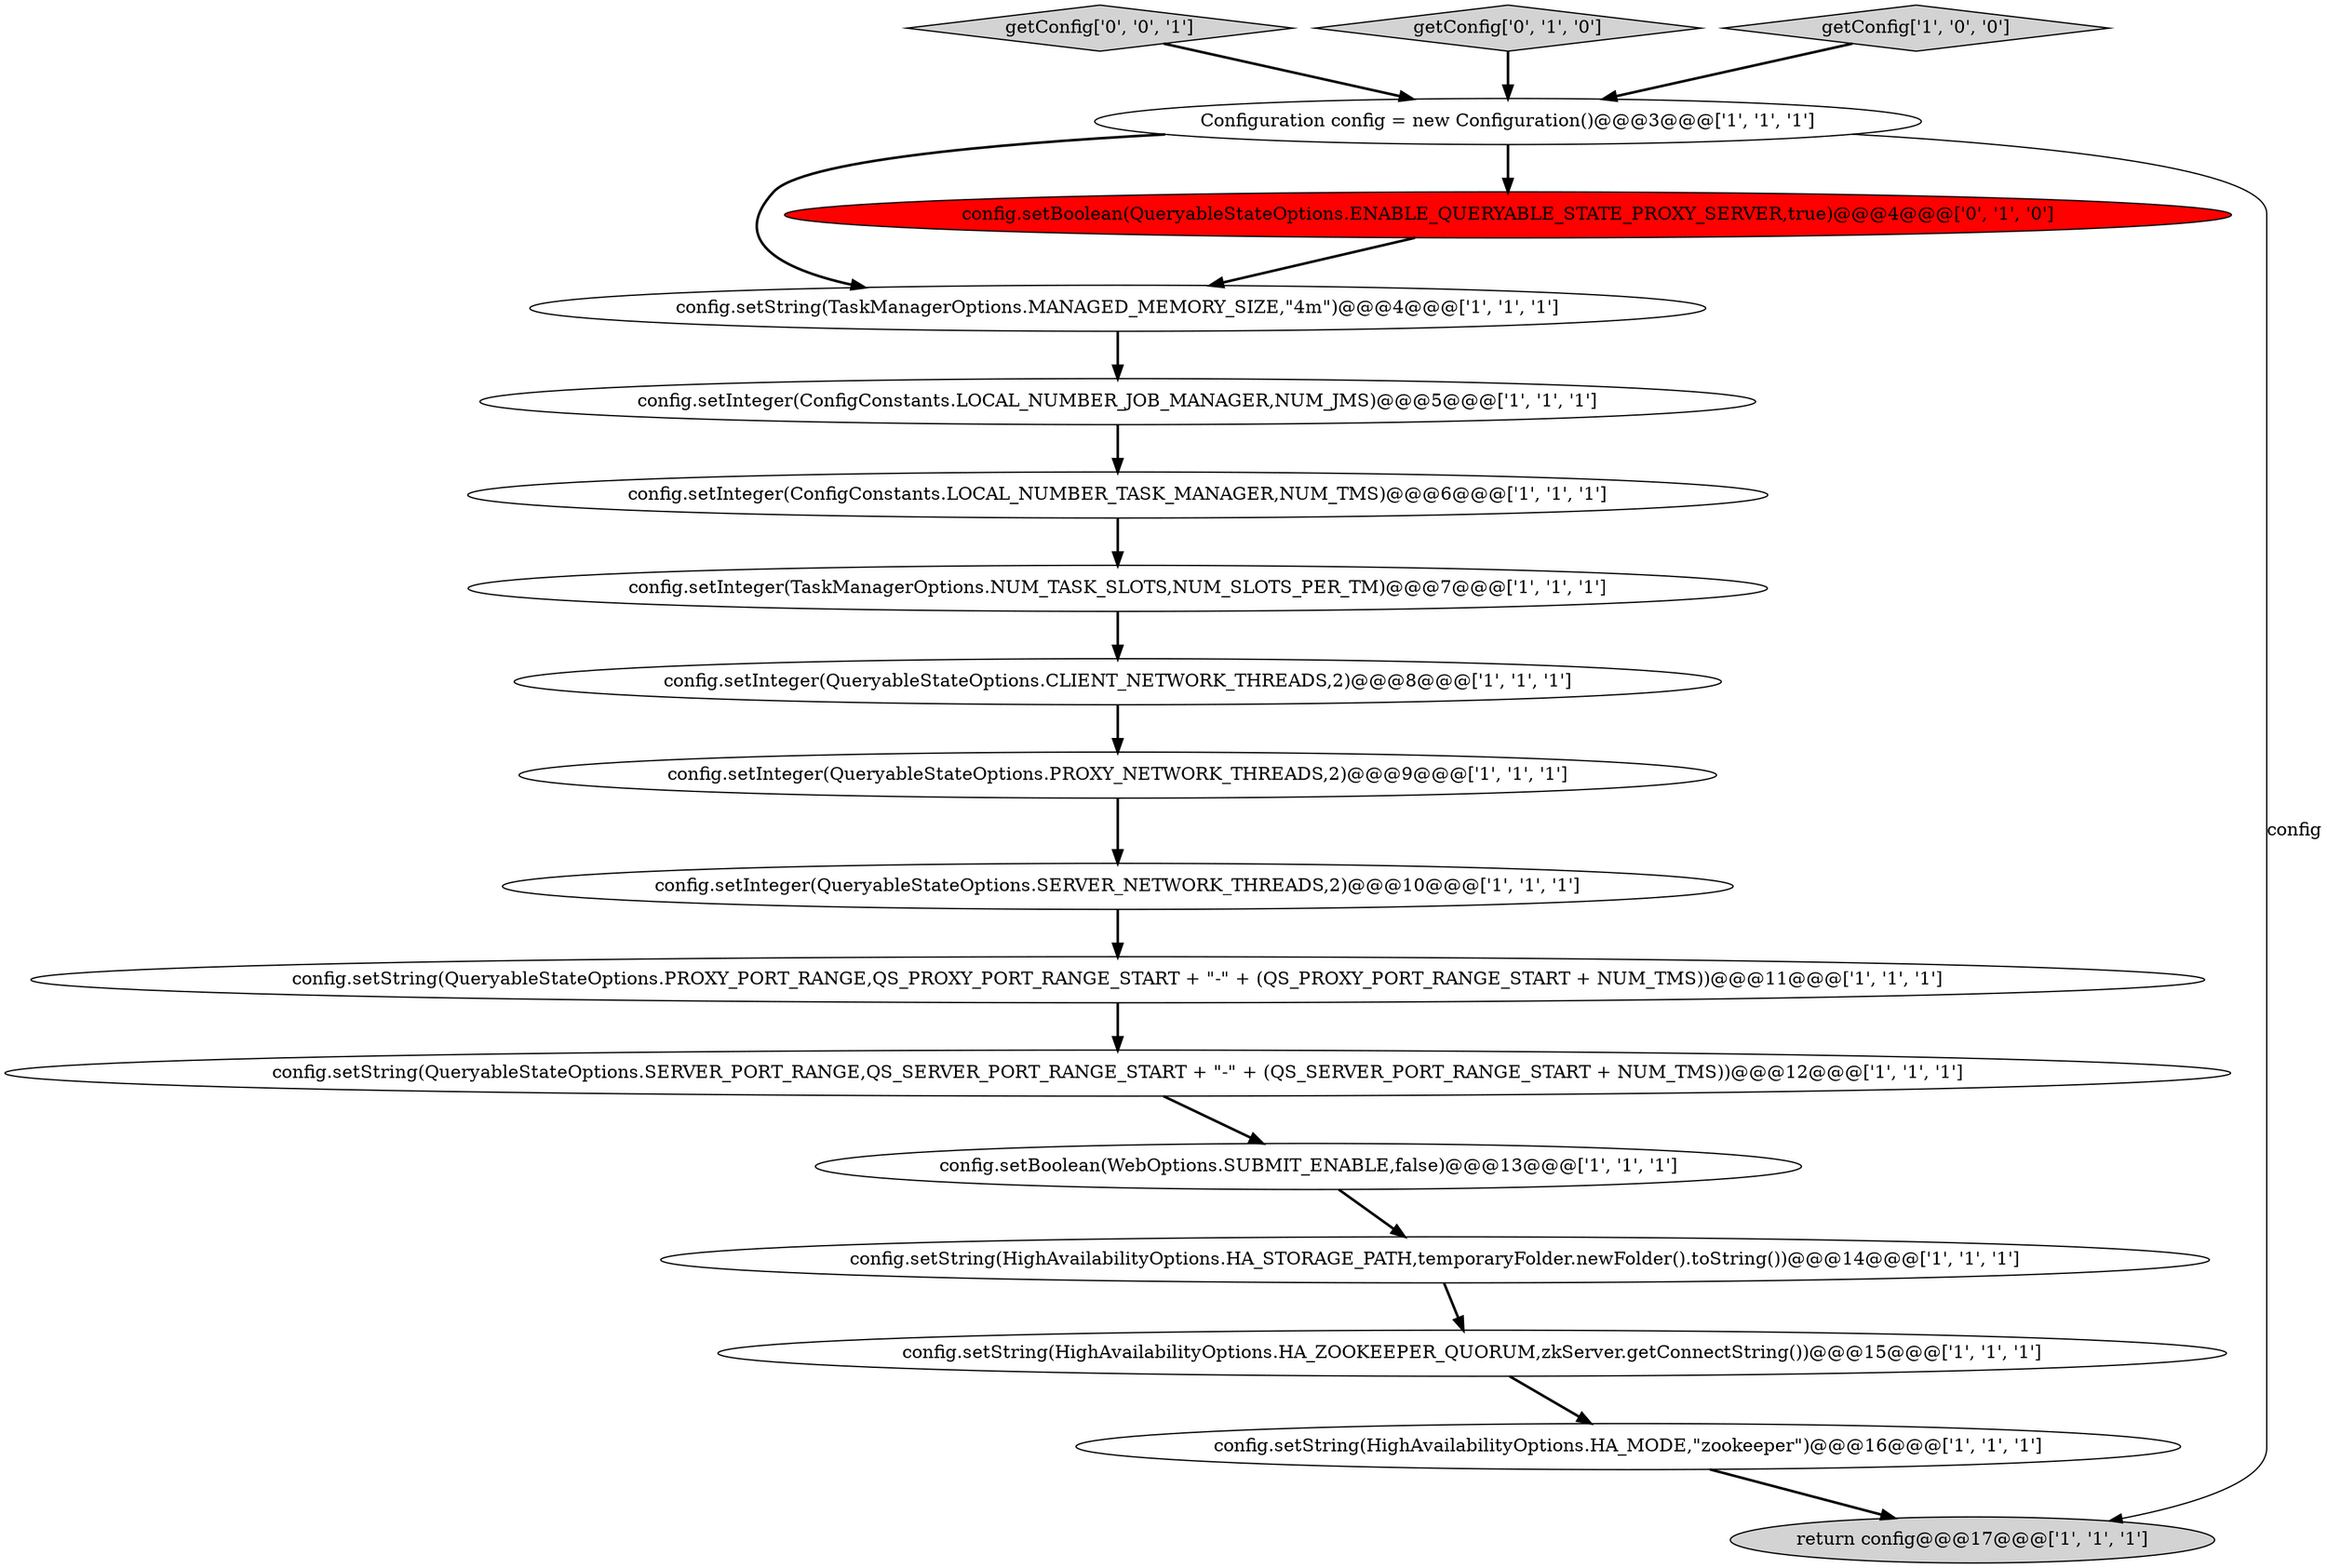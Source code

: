 digraph {
12 [style = filled, label = "config.setInteger(QueryableStateOptions.PROXY_NETWORK_THREADS,2)@@@9@@@['1', '1', '1']", fillcolor = white, shape = ellipse image = "AAA0AAABBB1BBB"];
10 [style = filled, label = "config.setString(QueryableStateOptions.PROXY_PORT_RANGE,QS_PROXY_PORT_RANGE_START + \"-\" + (QS_PROXY_PORT_RANGE_START + NUM_TMS))@@@11@@@['1', '1', '1']", fillcolor = white, shape = ellipse image = "AAA0AAABBB1BBB"];
18 [style = filled, label = "getConfig['0', '0', '1']", fillcolor = lightgray, shape = diamond image = "AAA0AAABBB3BBB"];
5 [style = filled, label = "config.setInteger(QueryableStateOptions.CLIENT_NETWORK_THREADS,2)@@@8@@@['1', '1', '1']", fillcolor = white, shape = ellipse image = "AAA0AAABBB1BBB"];
8 [style = filled, label = "config.setInteger(ConfigConstants.LOCAL_NUMBER_TASK_MANAGER,NUM_TMS)@@@6@@@['1', '1', '1']", fillcolor = white, shape = ellipse image = "AAA0AAABBB1BBB"];
2 [style = filled, label = "config.setInteger(TaskManagerOptions.NUM_TASK_SLOTS,NUM_SLOTS_PER_TM)@@@7@@@['1', '1', '1']", fillcolor = white, shape = ellipse image = "AAA0AAABBB1BBB"];
9 [style = filled, label = "config.setString(HighAvailabilityOptions.HA_ZOOKEEPER_QUORUM,zkServer.getConnectString())@@@15@@@['1', '1', '1']", fillcolor = white, shape = ellipse image = "AAA0AAABBB1BBB"];
16 [style = filled, label = "getConfig['0', '1', '0']", fillcolor = lightgray, shape = diamond image = "AAA0AAABBB2BBB"];
11 [style = filled, label = "Configuration config = new Configuration()@@@3@@@['1', '1', '1']", fillcolor = white, shape = ellipse image = "AAA0AAABBB1BBB"];
0 [style = filled, label = "config.setString(TaskManagerOptions.MANAGED_MEMORY_SIZE,\"4m\")@@@4@@@['1', '1', '1']", fillcolor = white, shape = ellipse image = "AAA0AAABBB1BBB"];
15 [style = filled, label = "config.setString(HighAvailabilityOptions.HA_MODE,\"zookeeper\")@@@16@@@['1', '1', '1']", fillcolor = white, shape = ellipse image = "AAA0AAABBB1BBB"];
4 [style = filled, label = "config.setString(HighAvailabilityOptions.HA_STORAGE_PATH,temporaryFolder.newFolder().toString())@@@14@@@['1', '1', '1']", fillcolor = white, shape = ellipse image = "AAA0AAABBB1BBB"];
17 [style = filled, label = "config.setBoolean(QueryableStateOptions.ENABLE_QUERYABLE_STATE_PROXY_SERVER,true)@@@4@@@['0', '1', '0']", fillcolor = red, shape = ellipse image = "AAA1AAABBB2BBB"];
1 [style = filled, label = "return config@@@17@@@['1', '1', '1']", fillcolor = lightgray, shape = ellipse image = "AAA0AAABBB1BBB"];
7 [style = filled, label = "config.setBoolean(WebOptions.SUBMIT_ENABLE,false)@@@13@@@['1', '1', '1']", fillcolor = white, shape = ellipse image = "AAA0AAABBB1BBB"];
13 [style = filled, label = "config.setInteger(QueryableStateOptions.SERVER_NETWORK_THREADS,2)@@@10@@@['1', '1', '1']", fillcolor = white, shape = ellipse image = "AAA0AAABBB1BBB"];
14 [style = filled, label = "getConfig['1', '0', '0']", fillcolor = lightgray, shape = diamond image = "AAA0AAABBB1BBB"];
6 [style = filled, label = "config.setString(QueryableStateOptions.SERVER_PORT_RANGE,QS_SERVER_PORT_RANGE_START + \"-\" + (QS_SERVER_PORT_RANGE_START + NUM_TMS))@@@12@@@['1', '1', '1']", fillcolor = white, shape = ellipse image = "AAA0AAABBB1BBB"];
3 [style = filled, label = "config.setInteger(ConfigConstants.LOCAL_NUMBER_JOB_MANAGER,NUM_JMS)@@@5@@@['1', '1', '1']", fillcolor = white, shape = ellipse image = "AAA0AAABBB1BBB"];
0->3 [style = bold, label=""];
13->10 [style = bold, label=""];
12->13 [style = bold, label=""];
4->9 [style = bold, label=""];
11->17 [style = bold, label=""];
11->0 [style = bold, label=""];
17->0 [style = bold, label=""];
16->11 [style = bold, label=""];
7->4 [style = bold, label=""];
6->7 [style = bold, label=""];
8->2 [style = bold, label=""];
5->12 [style = bold, label=""];
18->11 [style = bold, label=""];
14->11 [style = bold, label=""];
9->15 [style = bold, label=""];
10->6 [style = bold, label=""];
3->8 [style = bold, label=""];
11->1 [style = solid, label="config"];
2->5 [style = bold, label=""];
15->1 [style = bold, label=""];
}

